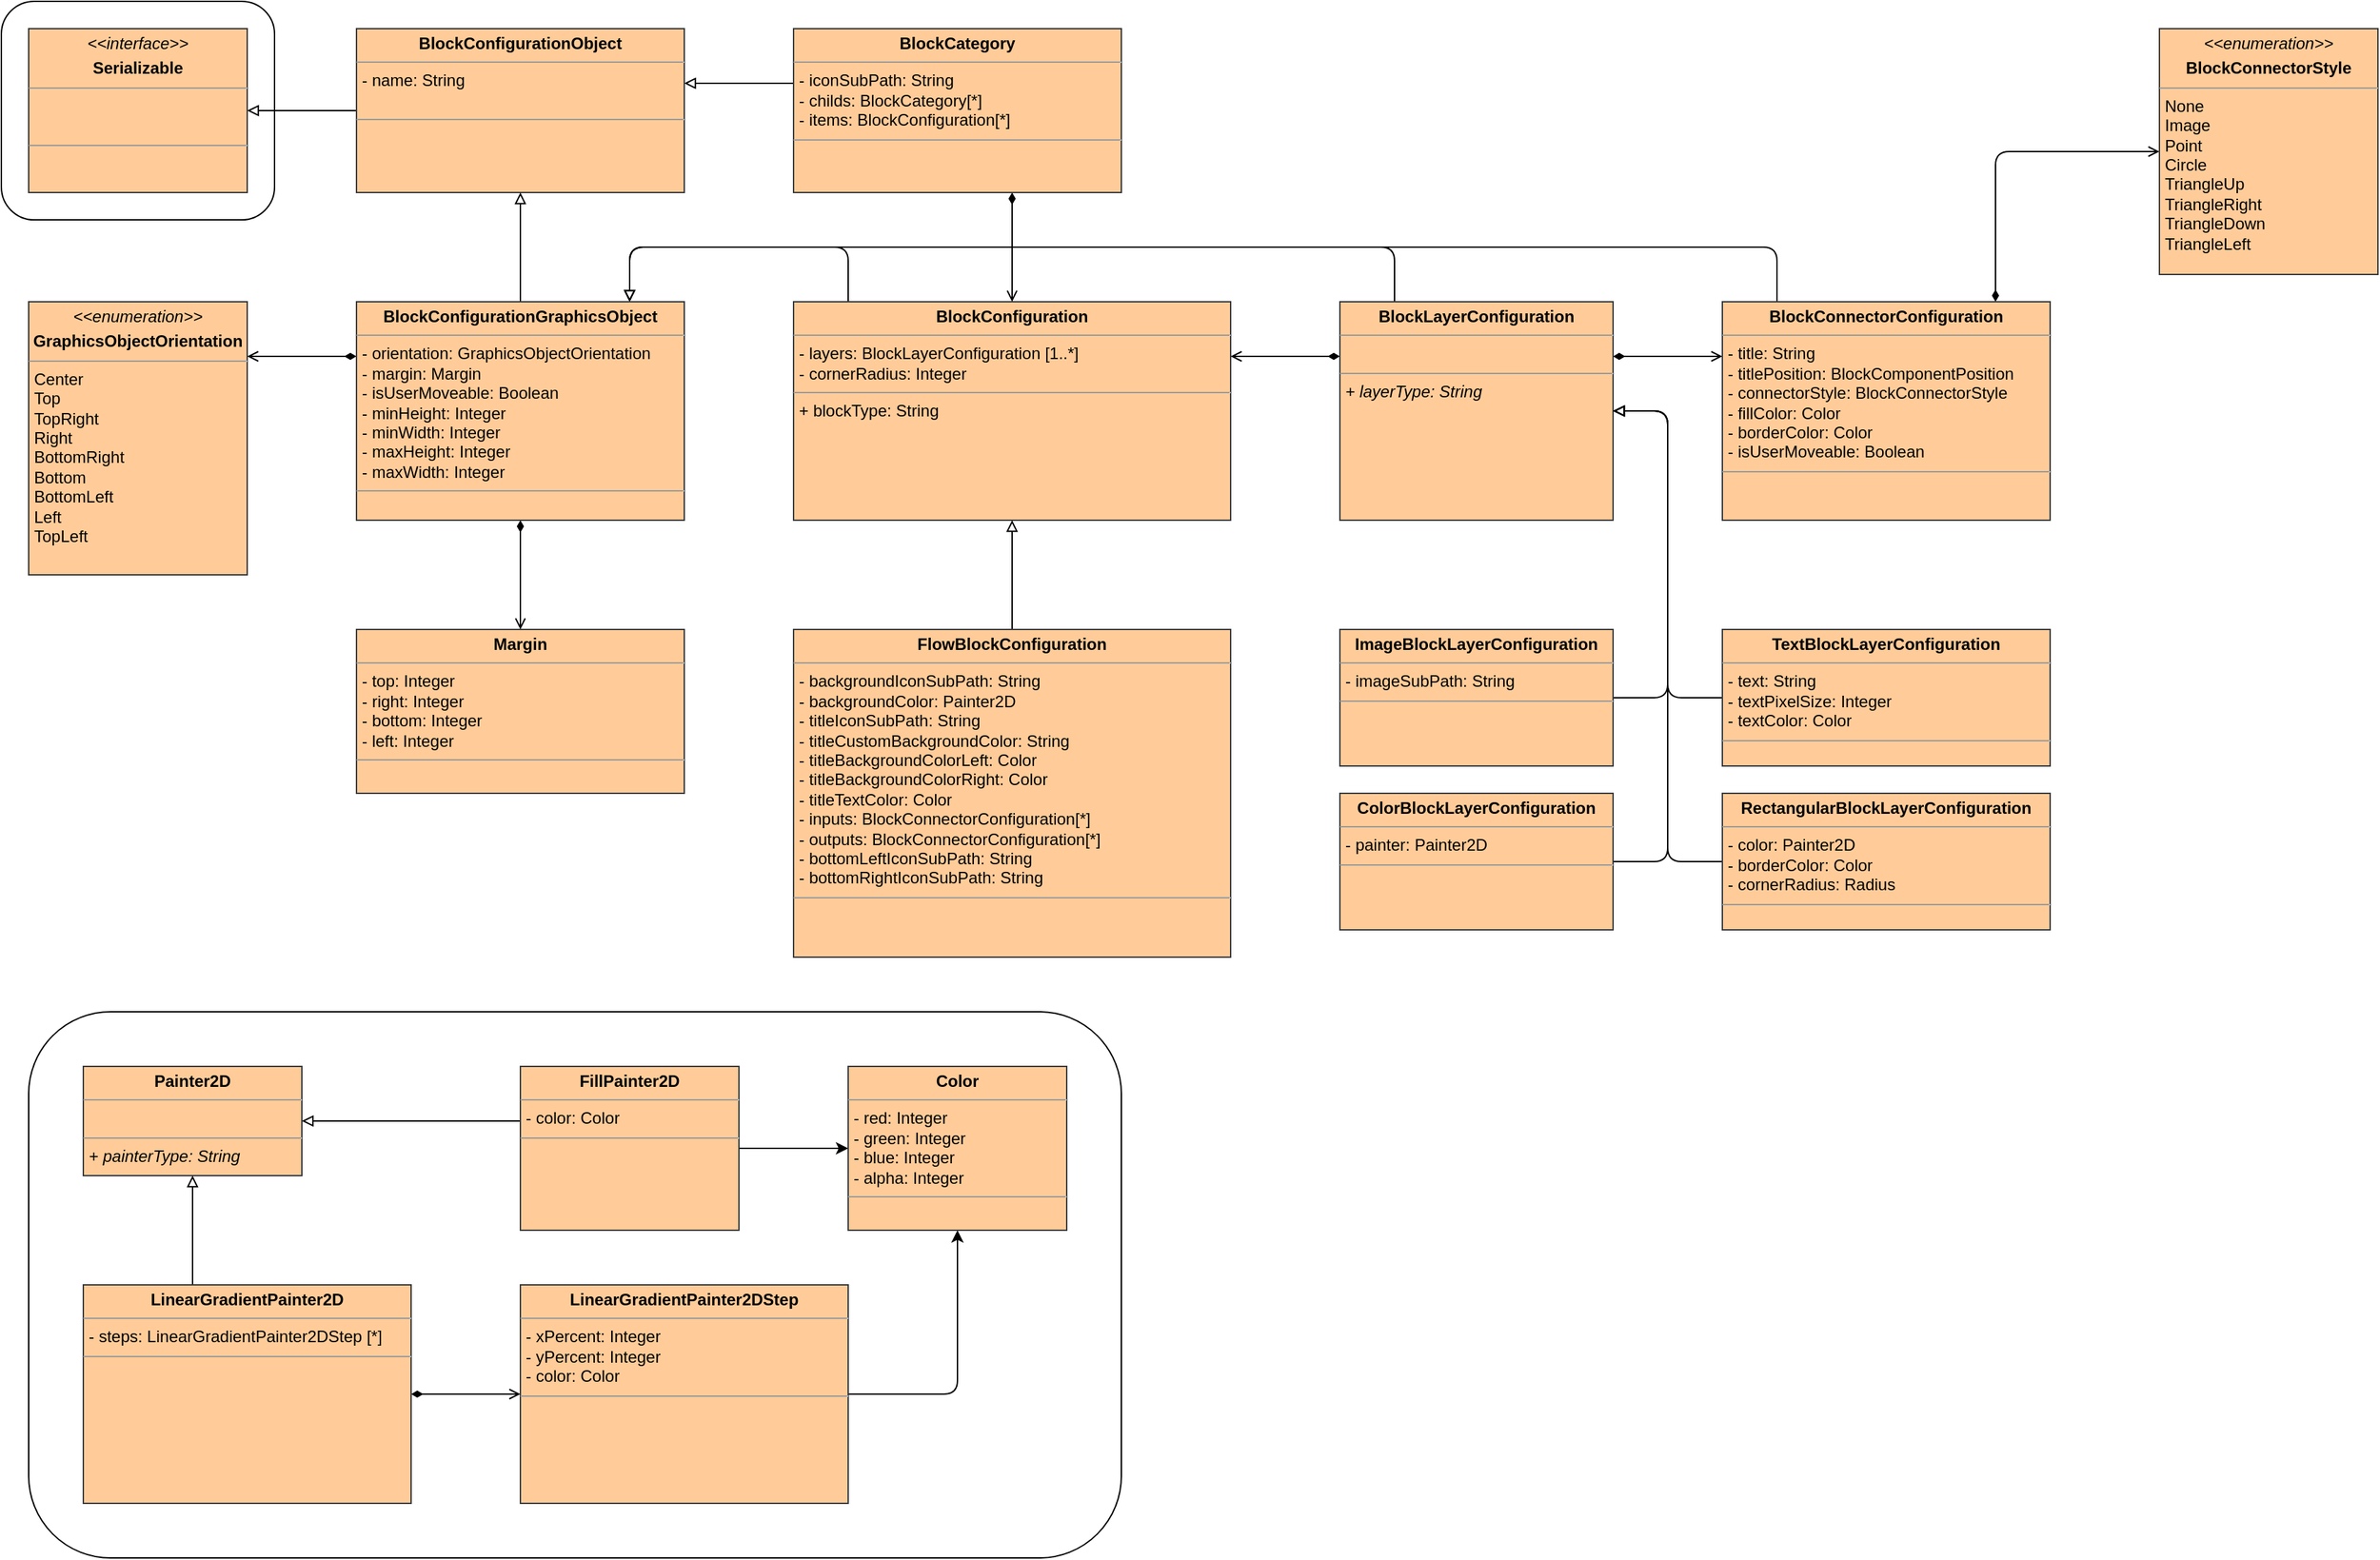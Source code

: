 <mxfile version="21.1.2" type="device">
  <diagram name="Page-1" id="bijCbvyjQg8kNUzDMzPC">
    <mxGraphModel dx="4592" dy="1188" grid="1" gridSize="10" guides="1" tooltips="1" connect="1" arrows="1" fold="1" page="1" pageScale="1" pageWidth="1654" pageHeight="1169" math="0" shadow="0">
      <root>
        <mxCell id="0" />
        <mxCell id="1" parent="0" />
        <mxCell id="ZP98TrWlsEKXRmw6uGA2-3" value="" style="rounded=1;whiteSpace=wrap;html=1;fillColor=none;" vertex="1" parent="1">
          <mxGeometry x="-1100" y="60" width="200" height="160" as="geometry" />
        </mxCell>
        <mxCell id="Usm42l7mpvRmvNhW53Z2-13" value="" style="rounded=1;whiteSpace=wrap;html=1;fillColor=none;" parent="1" vertex="1">
          <mxGeometry x="-1080" y="800" width="800" height="400" as="geometry" />
        </mxCell>
        <mxCell id="ePh9IVkR3JMS2fztgziI-18" style="edgeStyle=orthogonalEdgeStyle;rounded=1;orthogonalLoop=1;jettySize=auto;html=1;endArrow=block;endFill=0;" parent="1" source="Kr94CjTJ0kaK3zj6Oa0z-5" target="ePh9IVkR3JMS2fztgziI-14" edge="1">
          <mxGeometry relative="1" as="geometry">
            <Array as="points">
              <mxPoint x="-480" y="240" />
              <mxPoint x="-640" y="240" />
            </Array>
          </mxGeometry>
        </mxCell>
        <mxCell id="Kr94CjTJ0kaK3zj6Oa0z-5" value="&lt;p style=&quot;margin:0px;margin-top:4px;text-align:center;&quot;&gt;&lt;b&gt;BlockConfiguration&lt;/b&gt;&lt;/p&gt;&lt;hr size=&quot;1&quot;&gt;&lt;p style=&quot;margin:0px;margin-left:4px;&quot;&gt;&lt;span style=&quot;background-color: initial;&quot;&gt;- layers: BlockLayerConfiguration [1..*]&lt;/span&gt;&lt;br&gt;&lt;/p&gt;&lt;p style=&quot;border-color: var(--border-color); margin: 0px 0px 0px 4px;&quot;&gt;- cornerRadius: Integer&lt;/p&gt;&lt;hr size=&quot;1&quot;&gt;&lt;p style=&quot;margin:0px;margin-left:4px;&quot;&gt;+ blockType: String&lt;/p&gt;" style="verticalAlign=top;align=left;overflow=fill;fontSize=12;fontFamily=Helvetica;html=1;fillColor=#ffcc99;strokeColor=#36393d;" parent="1" vertex="1">
          <mxGeometry x="-520" y="280" width="320" height="160" as="geometry" />
        </mxCell>
        <mxCell id="Kr94CjTJ0kaK3zj6Oa0z-10" style="edgeStyle=orthogonalEdgeStyle;rounded=0;orthogonalLoop=1;jettySize=auto;html=1;endArrow=open;endFill=0;startArrow=diamondThin;startFill=1;" parent="1" source="Kr94CjTJ0kaK3zj6Oa0z-7" target="Kr94CjTJ0kaK3zj6Oa0z-5" edge="1">
          <mxGeometry relative="1" as="geometry">
            <Array as="points">
              <mxPoint x="-360" y="240" />
              <mxPoint x="-360" y="240" />
            </Array>
          </mxGeometry>
        </mxCell>
        <mxCell id="ePh9IVkR3JMS2fztgziI-19" style="edgeStyle=orthogonalEdgeStyle;rounded=0;orthogonalLoop=1;jettySize=auto;html=1;endArrow=block;endFill=0;" parent="1" source="Kr94CjTJ0kaK3zj6Oa0z-7" target="ePh9IVkR3JMS2fztgziI-13" edge="1">
          <mxGeometry relative="1" as="geometry">
            <Array as="points">
              <mxPoint x="-540" y="120" />
              <mxPoint x="-540" y="120" />
            </Array>
          </mxGeometry>
        </mxCell>
        <mxCell id="Kr94CjTJ0kaK3zj6Oa0z-7" value="&lt;p style=&quot;margin:0px;margin-top:4px;text-align:center;&quot;&gt;&lt;b&gt;BlockCategory&lt;/b&gt;&lt;/p&gt;&lt;hr size=&quot;1&quot;&gt;&lt;p style=&quot;margin:0px;margin-left:4px;&quot;&gt;&lt;span style=&quot;background-color: initial;&quot;&gt;- iconSubPath: String&lt;/span&gt;&lt;br&gt;&lt;/p&gt;&lt;p style=&quot;margin:0px;margin-left:4px;&quot;&gt;- childs: BlockCategory[*]&lt;/p&gt;&lt;p style=&quot;margin:0px;margin-left:4px;&quot;&gt;- items: BlockConfiguration[*]&lt;/p&gt;&lt;hr size=&quot;1&quot;&gt;&lt;p style=&quot;margin:0px;margin-left:4px;&quot;&gt;&lt;br&gt;&lt;/p&gt;" style="verticalAlign=top;align=left;overflow=fill;fontSize=12;fontFamily=Helvetica;html=1;fillColor=#ffcc99;strokeColor=#36393d;" parent="1" vertex="1">
          <mxGeometry x="-520" y="80" width="240" height="120" as="geometry" />
        </mxCell>
        <mxCell id="Kr94CjTJ0kaK3zj6Oa0z-15" style="edgeStyle=orthogonalEdgeStyle;rounded=1;orthogonalLoop=1;jettySize=auto;html=1;startArrow=none;startFill=0;endArrow=block;endFill=0;" parent="1" source="Kr94CjTJ0kaK3zj6Oa0z-13" target="Kr94CjTJ0kaK3zj6Oa0z-5" edge="1">
          <mxGeometry relative="1" as="geometry">
            <Array as="points">
              <mxPoint x="-390" y="420" />
              <mxPoint x="-390" y="420" />
            </Array>
          </mxGeometry>
        </mxCell>
        <mxCell id="Kr94CjTJ0kaK3zj6Oa0z-13" value="&lt;p style=&quot;margin:0px;margin-top:4px;text-align:center;&quot;&gt;&lt;b&gt;FlowBlockConfiguration&lt;/b&gt;&lt;/p&gt;&lt;hr size=&quot;1&quot;&gt;&lt;p style=&quot;margin:0px;margin-left:4px;&quot;&gt;- backgroundIconSubPath: String&lt;br&gt;&lt;/p&gt;&lt;p style=&quot;margin:0px;margin-left:4px;&quot;&gt;- backgroundColor: Painter2D&lt;/p&gt;&lt;p style=&quot;margin:0px;margin-left:4px;&quot;&gt;- titleIconSubPath: String&lt;/p&gt;&lt;p style=&quot;margin:0px;margin-left:4px;&quot;&gt;- titleCustomBackgroundColor: String&lt;/p&gt;&lt;p style=&quot;margin:0px;margin-left:4px;&quot;&gt;- titleBackgroundColorLeft: Color&lt;/p&gt;&lt;p style=&quot;margin:0px;margin-left:4px;&quot;&gt;- titleBackgroundColorRight: Color&lt;/p&gt;&lt;p style=&quot;margin:0px;margin-left:4px;&quot;&gt;- titleTextColor: Color&lt;/p&gt;&lt;p style=&quot;margin:0px;margin-left:4px;&quot;&gt;- inputs: BlockConnectorConfiguration[*]&lt;/p&gt;&lt;p style=&quot;margin:0px;margin-left:4px;&quot;&gt;- outputs: BlockConnectorConfiguration[*]&lt;/p&gt;&lt;p style=&quot;margin:0px;margin-left:4px;&quot;&gt;- bottomLeftIconSubPath: String&lt;/p&gt;&lt;p style=&quot;margin:0px;margin-left:4px;&quot;&gt;- bottomRightIconSubPath: String&lt;/p&gt;&lt;hr size=&quot;1&quot;&gt;&lt;p style=&quot;margin:0px;margin-left:4px;&quot;&gt;&lt;br&gt;&lt;/p&gt;" style="verticalAlign=top;align=left;overflow=fill;fontSize=12;fontFamily=Helvetica;html=1;fillColor=#ffcc99;strokeColor=#36393d;" parent="1" vertex="1">
          <mxGeometry x="-520" y="520" width="320" height="240" as="geometry" />
        </mxCell>
        <mxCell id="ePh9IVkR3JMS2fztgziI-2" style="edgeStyle=orthogonalEdgeStyle;rounded=1;orthogonalLoop=1;jettySize=auto;html=1;endArrow=open;endFill=0;startArrow=diamondThin;startFill=1;" parent="1" source="Kr94CjTJ0kaK3zj6Oa0z-17" target="7cLlQXhDg1beDr6o0wLe-5" edge="1">
          <mxGeometry relative="1" as="geometry">
            <Array as="points">
              <mxPoint x="360" y="170" />
            </Array>
          </mxGeometry>
        </mxCell>
        <mxCell id="Usm42l7mpvRmvNhW53Z2-2" style="edgeStyle=orthogonalEdgeStyle;rounded=1;orthogonalLoop=1;jettySize=auto;html=1;endArrow=block;endFill=0;" parent="1" source="Kr94CjTJ0kaK3zj6Oa0z-17" target="ePh9IVkR3JMS2fztgziI-14" edge="1">
          <mxGeometry relative="1" as="geometry">
            <Array as="points">
              <mxPoint x="200" y="240" />
              <mxPoint x="-640" y="240" />
            </Array>
          </mxGeometry>
        </mxCell>
        <mxCell id="Kr94CjTJ0kaK3zj6Oa0z-17" value="&lt;p style=&quot;margin:0px;margin-top:4px;text-align:center;&quot;&gt;&lt;b&gt;BlockConnectorConfiguration&lt;/b&gt;&lt;/p&gt;&lt;hr size=&quot;1&quot;&gt;&lt;p style=&quot;margin:0px;margin-left:4px;&quot;&gt;&lt;span style=&quot;background-color: initial;&quot;&gt;- title: String&lt;/span&gt;&lt;br&gt;&lt;/p&gt;&lt;p style=&quot;margin:0px;margin-left:4px;&quot;&gt;- titlePosition: BlockComponentPosition&lt;/p&gt;&lt;p style=&quot;margin:0px;margin-left:4px;&quot;&gt;&lt;span style=&quot;background-color: initial;&quot;&gt;- connectorStyle: BlockConnectorStyle&lt;/span&gt;&lt;/p&gt;&lt;p style=&quot;margin:0px;margin-left:4px;&quot;&gt;- fillColor: Color&lt;/p&gt;&lt;p style=&quot;margin:0px;margin-left:4px;&quot;&gt;- borderColor: Color&lt;/p&gt;&lt;p style=&quot;margin:0px;margin-left:4px;&quot;&gt;&lt;span style=&quot;background-color: initial;&quot;&gt;- isUserMoveable: Boolean&lt;/span&gt;&lt;/p&gt;&lt;hr size=&quot;1&quot;&gt;&lt;p style=&quot;margin:0px;margin-left:4px;&quot;&gt;&lt;br&gt;&lt;/p&gt;" style="verticalAlign=top;align=left;overflow=fill;fontSize=12;fontFamily=Helvetica;html=1;fillColor=#ffcc99;strokeColor=#36393d;" parent="1" vertex="1">
          <mxGeometry x="160" y="280" width="240" height="160" as="geometry" />
        </mxCell>
        <mxCell id="7cLlQXhDg1beDr6o0wLe-5" value="&lt;p style=&quot;margin:0px;margin-top:4px;text-align:center;&quot;&gt;&lt;span style=&quot;background-color: initial;&quot;&gt;&lt;i&gt;&amp;lt;&amp;lt;enumeration&amp;gt;&amp;gt;&lt;/i&gt;&lt;/span&gt;&lt;/p&gt;&lt;p style=&quot;margin:0px;margin-top:4px;text-align:center;&quot;&gt;&lt;b&gt;BlockConnectorStyle&lt;/b&gt;&lt;/p&gt;&lt;hr size=&quot;1&quot;&gt;&lt;p style=&quot;margin:0px;margin-left:4px;&quot;&gt;None&lt;/p&gt;&lt;p style=&quot;margin:0px;margin-left:4px;&quot;&gt;Image&lt;/p&gt;&lt;p style=&quot;margin:0px;margin-left:4px;&quot;&gt;Point&lt;/p&gt;&lt;p style=&quot;margin:0px;margin-left:4px;&quot;&gt;Circle&lt;/p&gt;&lt;p style=&quot;margin:0px;margin-left:4px;&quot;&gt;TriangleUp&lt;br&gt;&lt;/p&gt;&lt;p style=&quot;margin:0px;margin-left:4px;&quot;&gt;TriangleRight&lt;/p&gt;&lt;p style=&quot;margin:0px;margin-left:4px;&quot;&gt;TriangleDown&lt;br&gt;&lt;/p&gt;&lt;p style=&quot;margin:0px;margin-left:4px;&quot;&gt;TriangleLeft&lt;/p&gt;" style="verticalAlign=top;align=left;overflow=fill;fontSize=12;fontFamily=Helvetica;html=1;fillColor=#ffcc99;strokeColor=#36393d;" parent="1" vertex="1">
          <mxGeometry x="480" y="80" width="160" height="180" as="geometry" />
        </mxCell>
        <mxCell id="7cLlQXhDg1beDr6o0wLe-9" value="&lt;p style=&quot;margin:0px;margin-top:4px;text-align:center;&quot;&gt;&lt;span style=&quot;background-color: initial;&quot;&gt;&lt;i&gt;&amp;lt;&amp;lt;enumeration&amp;gt;&amp;gt;&lt;/i&gt;&lt;/span&gt;&lt;/p&gt;&lt;p style=&quot;margin:0px;margin-top:4px;text-align:center;&quot;&gt;&lt;b&gt;GraphicsObjectOrientation&lt;/b&gt;&lt;/p&gt;&lt;hr size=&quot;1&quot;&gt;&lt;p style=&quot;margin:0px;margin-left:4px;&quot;&gt;Center&lt;/p&gt;&lt;p style=&quot;margin:0px;margin-left:4px;&quot;&gt;Top&lt;br&gt;&lt;/p&gt;&lt;p style=&quot;margin:0px;margin-left:4px;&quot;&gt;TopRight&lt;/p&gt;&lt;p style=&quot;margin:0px;margin-left:4px;&quot;&gt;Right&lt;br&gt;&lt;/p&gt;&lt;p style=&quot;margin:0px;margin-left:4px;&quot;&gt;BottomRight&lt;/p&gt;&lt;p style=&quot;margin:0px;margin-left:4px;&quot;&gt;Bottom&lt;br&gt;&lt;/p&gt;&lt;p style=&quot;margin:0px;margin-left:4px;&quot;&gt;BottomLeft&lt;/p&gt;&lt;p style=&quot;margin:0px;margin-left:4px;&quot;&gt;Left&lt;/p&gt;&lt;p style=&quot;margin:0px;margin-left:4px;&quot;&gt;TopLeft&lt;/p&gt;" style="verticalAlign=top;align=left;overflow=fill;fontSize=12;fontFamily=Helvetica;html=1;fillColor=#ffcc99;strokeColor=#36393d;" parent="1" vertex="1">
          <mxGeometry x="-1080" y="280" width="160" height="200" as="geometry" />
        </mxCell>
        <mxCell id="rgvLoKWmhaszvUanCknA-4" style="edgeStyle=orthogonalEdgeStyle;rounded=1;orthogonalLoop=1;jettySize=auto;html=1;endArrow=open;endFill=0;startArrow=diamondThin;startFill=1;" parent="1" source="gfyZQH3p_-o6-unTjxzU-1" target="Kr94CjTJ0kaK3zj6Oa0z-5" edge="1">
          <mxGeometry relative="1" as="geometry">
            <Array as="points">
              <mxPoint x="-150" y="320" />
              <mxPoint x="-150" y="320" />
            </Array>
          </mxGeometry>
        </mxCell>
        <mxCell id="ePh9IVkR3JMS2fztgziI-12" style="edgeStyle=orthogonalEdgeStyle;rounded=0;orthogonalLoop=1;jettySize=auto;html=1;endArrow=open;endFill=0;startArrow=diamondThin;startFill=1;" parent="1" source="gfyZQH3p_-o6-unTjxzU-1" target="Kr94CjTJ0kaK3zj6Oa0z-17" edge="1">
          <mxGeometry relative="1" as="geometry">
            <Array as="points">
              <mxPoint x="120" y="320" />
              <mxPoint x="120" y="320" />
            </Array>
          </mxGeometry>
        </mxCell>
        <mxCell id="Usm42l7mpvRmvNhW53Z2-1" style="edgeStyle=orthogonalEdgeStyle;rounded=1;orthogonalLoop=1;jettySize=auto;html=1;endArrow=block;endFill=0;" parent="1" source="gfyZQH3p_-o6-unTjxzU-1" target="ePh9IVkR3JMS2fztgziI-14" edge="1">
          <mxGeometry relative="1" as="geometry">
            <Array as="points">
              <mxPoint x="-80" y="240" />
              <mxPoint x="-640" y="240" />
            </Array>
          </mxGeometry>
        </mxCell>
        <mxCell id="gfyZQH3p_-o6-unTjxzU-1" value="&lt;p style=&quot;margin:0px;margin-top:4px;text-align:center;&quot;&gt;&lt;b&gt;BlockLayerConfiguration&lt;/b&gt;&lt;/p&gt;&lt;hr size=&quot;1&quot;&gt;&lt;p style=&quot;margin:0px;margin-left:4px;&quot;&gt;&lt;br&gt;&lt;/p&gt;&lt;hr size=&quot;1&quot;&gt;&lt;p style=&quot;margin:0px;margin-left:4px;&quot;&gt;&lt;i style=&quot;border-color: var(--border-color);&quot;&gt;+ layerType: String&lt;/i&gt;&lt;br&gt;&lt;/p&gt;" style="verticalAlign=top;align=left;overflow=fill;fontSize=12;fontFamily=Helvetica;html=1;fillColor=#ffcc99;strokeColor=#36393d;" parent="1" vertex="1">
          <mxGeometry x="-120" y="280" width="200" height="160" as="geometry" />
        </mxCell>
        <mxCell id="ePh9IVkR3JMS2fztgziI-6" style="edgeStyle=orthogonalEdgeStyle;rounded=1;orthogonalLoop=1;jettySize=auto;html=1;endArrow=block;endFill=0;" parent="1" source="rgvLoKWmhaszvUanCknA-1" target="gfyZQH3p_-o6-unTjxzU-1" edge="1">
          <mxGeometry relative="1" as="geometry">
            <Array as="points">
              <mxPoint x="120" y="570" />
            </Array>
          </mxGeometry>
        </mxCell>
        <mxCell id="rgvLoKWmhaszvUanCknA-1" value="&lt;p style=&quot;margin:0px;margin-top:4px;text-align:center;&quot;&gt;&lt;b&gt;ImageBlockLayerConfiguration&lt;/b&gt;&lt;/p&gt;&lt;hr size=&quot;1&quot;&gt;&lt;p style=&quot;margin:0px;margin-left:4px;&quot;&gt;&lt;span style=&quot;background-color: initial;&quot;&gt;- imageSubPath: String&lt;/span&gt;&lt;/p&gt;&lt;hr size=&quot;1&quot;&gt;&lt;p style=&quot;margin:0px;margin-left:4px;&quot;&gt;&lt;br&gt;&lt;/p&gt;" style="verticalAlign=top;align=left;overflow=fill;fontSize=12;fontFamily=Helvetica;html=1;fillColor=#ffcc99;strokeColor=#36393d;" parent="1" vertex="1">
          <mxGeometry x="-120" y="520" width="200" height="100" as="geometry" />
        </mxCell>
        <mxCell id="ePh9IVkR3JMS2fztgziI-9" style="edgeStyle=orthogonalEdgeStyle;rounded=1;orthogonalLoop=1;jettySize=auto;html=1;endArrow=block;endFill=0;" parent="1" source="rgvLoKWmhaszvUanCknA-7" target="gfyZQH3p_-o6-unTjxzU-1" edge="1">
          <mxGeometry relative="1" as="geometry">
            <Array as="points">
              <mxPoint x="120" y="690" />
            </Array>
          </mxGeometry>
        </mxCell>
        <mxCell id="rgvLoKWmhaszvUanCknA-7" value="&lt;p style=&quot;margin:0px;margin-top:4px;text-align:center;&quot;&gt;&lt;b&gt;ColorBlockLayerConfiguration&lt;/b&gt;&lt;/p&gt;&lt;hr size=&quot;1&quot;&gt;&lt;p style=&quot;margin:0px;margin-left:4px;&quot;&gt;&lt;span style=&quot;background-color: initial;&quot;&gt;- painter: Painter2D&lt;/span&gt;&lt;/p&gt;&lt;hr size=&quot;1&quot;&gt;&lt;p style=&quot;margin:0px;margin-left:4px;&quot;&gt;&lt;br&gt;&lt;/p&gt;" style="verticalAlign=top;align=left;overflow=fill;fontSize=12;fontFamily=Helvetica;html=1;fillColor=#ffcc99;strokeColor=#36393d;" parent="1" vertex="1">
          <mxGeometry x="-120" y="640" width="200" height="100" as="geometry" />
        </mxCell>
        <mxCell id="ePh9IVkR3JMS2fztgziI-7" style="edgeStyle=orthogonalEdgeStyle;rounded=1;orthogonalLoop=1;jettySize=auto;html=1;endArrow=block;endFill=0;" parent="1" source="rgvLoKWmhaszvUanCknA-8" target="gfyZQH3p_-o6-unTjxzU-1" edge="1">
          <mxGeometry relative="1" as="geometry">
            <Array as="points">
              <mxPoint x="120" y="570" />
            </Array>
          </mxGeometry>
        </mxCell>
        <mxCell id="rgvLoKWmhaszvUanCknA-8" value="&lt;p style=&quot;margin:0px;margin-top:4px;text-align:center;&quot;&gt;&lt;b&gt;TextBlockLayerConfiguration&lt;/b&gt;&lt;/p&gt;&lt;hr size=&quot;1&quot;&gt;&lt;p style=&quot;margin:0px;margin-left:4px;&quot;&gt;&lt;span style=&quot;background-color: initial;&quot;&gt;- text: String&lt;/span&gt;&lt;br&gt;&lt;/p&gt;&lt;p style=&quot;margin:0px;margin-left:4px;&quot;&gt;- textPixelSize: Integer&lt;/p&gt;&lt;p style=&quot;margin:0px;margin-left:4px;&quot;&gt;- textColor: Color&lt;br&gt;&lt;/p&gt;&lt;hr size=&quot;1&quot;&gt;&lt;p style=&quot;margin:0px;margin-left:4px;&quot;&gt;&lt;br&gt;&lt;/p&gt;" style="verticalAlign=top;align=left;overflow=fill;fontSize=12;fontFamily=Helvetica;html=1;fillColor=#ffcc99;strokeColor=#36393d;" parent="1" vertex="1">
          <mxGeometry x="160" y="520" width="240" height="100" as="geometry" />
        </mxCell>
        <mxCell id="ePh9IVkR3JMS2fztgziI-8" style="edgeStyle=orthogonalEdgeStyle;rounded=1;orthogonalLoop=1;jettySize=auto;html=1;endArrow=block;endFill=0;" parent="1" source="rgvLoKWmhaszvUanCknA-14" target="gfyZQH3p_-o6-unTjxzU-1" edge="1">
          <mxGeometry relative="1" as="geometry">
            <Array as="points">
              <mxPoint x="120" y="690" />
            </Array>
          </mxGeometry>
        </mxCell>
        <mxCell id="rgvLoKWmhaszvUanCknA-14" value="&lt;p style=&quot;margin:0px;margin-top:4px;text-align:center;&quot;&gt;&lt;b&gt;RectangularBlockLayerConfiguration&lt;/b&gt;&lt;/p&gt;&lt;hr size=&quot;1&quot;&gt;&lt;p style=&quot;margin:0px;margin-left:4px;&quot;&gt;&lt;span style=&quot;background-color: initial;&quot;&gt;- color: Painter2D&lt;/span&gt;&lt;br&gt;&lt;/p&gt;&lt;p style=&quot;margin:0px;margin-left:4px;&quot;&gt;&lt;span style=&quot;background-color: initial;&quot;&gt;- borderColor: Color&lt;/span&gt;&lt;/p&gt;&lt;p style=&quot;margin:0px;margin-left:4px;&quot;&gt;&lt;span style=&quot;background-color: initial;&quot;&gt;- cornerRadius: Radius&lt;/span&gt;&lt;/p&gt;&lt;hr size=&quot;1&quot;&gt;&lt;p style=&quot;margin:0px;margin-left:4px;&quot;&gt;&lt;br&gt;&lt;/p&gt;" style="verticalAlign=top;align=left;overflow=fill;fontSize=12;fontFamily=Helvetica;html=1;fillColor=#ffcc99;strokeColor=#36393d;" parent="1" vertex="1">
          <mxGeometry x="160" y="640" width="240" height="100" as="geometry" />
        </mxCell>
        <mxCell id="ZP98TrWlsEKXRmw6uGA2-2" style="edgeStyle=orthogonalEdgeStyle;rounded=0;orthogonalLoop=1;jettySize=auto;html=1;endArrow=block;endFill=0;" edge="1" parent="1" source="ePh9IVkR3JMS2fztgziI-13" target="ZP98TrWlsEKXRmw6uGA2-1">
          <mxGeometry relative="1" as="geometry" />
        </mxCell>
        <mxCell id="ePh9IVkR3JMS2fztgziI-13" value="&lt;p style=&quot;margin:0px;margin-top:4px;text-align:center;&quot;&gt;&lt;b&gt;BlockConfigurationObject&lt;/b&gt;&lt;/p&gt;&lt;hr size=&quot;1&quot;&gt;&lt;p style=&quot;margin:0px;margin-left:4px;&quot;&gt;- name: String&lt;br&gt;&lt;/p&gt;&lt;p style=&quot;margin:0px;margin-left:4px;&quot;&gt;&lt;br&gt;&lt;/p&gt;&lt;hr size=&quot;1&quot;&gt;&lt;p style=&quot;margin:0px;margin-left:4px;&quot;&gt;&lt;br&gt;&lt;/p&gt;" style="verticalAlign=top;align=left;overflow=fill;fontSize=12;fontFamily=Helvetica;html=1;fillColor=#ffcc99;strokeColor=#36393d;" parent="1" vertex="1">
          <mxGeometry x="-840" y="80" width="240" height="120" as="geometry" />
        </mxCell>
        <mxCell id="ePh9IVkR3JMS2fztgziI-16" style="edgeStyle=orthogonalEdgeStyle;rounded=0;orthogonalLoop=1;jettySize=auto;html=1;endArrow=block;endFill=0;" parent="1" source="ePh9IVkR3JMS2fztgziI-14" target="ePh9IVkR3JMS2fztgziI-13" edge="1">
          <mxGeometry relative="1" as="geometry" />
        </mxCell>
        <mxCell id="ePh9IVkR3JMS2fztgziI-17" style="edgeStyle=orthogonalEdgeStyle;rounded=0;orthogonalLoop=1;jettySize=auto;html=1;endArrow=open;endFill=0;startArrow=diamondThin;startFill=1;" parent="1" source="ePh9IVkR3JMS2fztgziI-14" target="ePh9IVkR3JMS2fztgziI-15" edge="1">
          <mxGeometry relative="1" as="geometry" />
        </mxCell>
        <mxCell id="Usm42l7mpvRmvNhW53Z2-3" style="edgeStyle=orthogonalEdgeStyle;rounded=0;orthogonalLoop=1;jettySize=auto;html=1;endArrow=open;endFill=0;startArrow=diamondThin;startFill=1;" parent="1" source="ePh9IVkR3JMS2fztgziI-14" target="7cLlQXhDg1beDr6o0wLe-9" edge="1">
          <mxGeometry relative="1" as="geometry">
            <Array as="points">
              <mxPoint x="-880" y="320" />
              <mxPoint x="-880" y="320" />
            </Array>
          </mxGeometry>
        </mxCell>
        <mxCell id="ePh9IVkR3JMS2fztgziI-14" value="&lt;p style=&quot;margin:0px;margin-top:4px;text-align:center;&quot;&gt;&lt;b&gt;BlockConfigurationGraphicsObject&lt;/b&gt;&lt;/p&gt;&lt;hr size=&quot;1&quot;&gt;&lt;p style=&quot;margin:0px;margin-left:4px;&quot;&gt;- orientation: GraphicsObjectOrientation&lt;br&gt;&lt;/p&gt;&lt;p style=&quot;margin:0px;margin-left:4px;&quot;&gt;- margin: Margin&lt;/p&gt;&lt;p style=&quot;margin:0px;margin-left:4px;&quot;&gt;- isUserMoveable: Boolean&lt;/p&gt;&lt;p style=&quot;border-color: var(--border-color); margin: 0px 0px 0px 4px;&quot;&gt;- minHeight: Integer&lt;br style=&quot;border-color: var(--border-color);&quot;&gt;&lt;/p&gt;&lt;p style=&quot;border-color: var(--border-color); margin: 0px 0px 0px 4px;&quot;&gt;- minWidth: Integer&lt;br style=&quot;border-color: var(--border-color);&quot;&gt;&lt;/p&gt;&lt;p style=&quot;border-color: var(--border-color); margin: 0px 0px 0px 4px;&quot;&gt;- maxHeight: Integer&lt;/p&gt;&lt;p style=&quot;border-color: var(--border-color); margin: 0px 0px 0px 4px;&quot;&gt;- maxWidth: Integer&lt;/p&gt;&lt;hr size=&quot;1&quot;&gt;&lt;p style=&quot;margin:0px;margin-left:4px;&quot;&gt;&lt;br&gt;&lt;/p&gt;" style="verticalAlign=top;align=left;overflow=fill;fontSize=12;fontFamily=Helvetica;html=1;fillColor=#ffcc99;strokeColor=#36393d;" parent="1" vertex="1">
          <mxGeometry x="-840" y="280" width="240" height="160" as="geometry" />
        </mxCell>
        <mxCell id="ePh9IVkR3JMS2fztgziI-15" value="&lt;p style=&quot;margin:0px;margin-top:4px;text-align:center;&quot;&gt;&lt;b&gt;Margin&lt;/b&gt;&lt;/p&gt;&lt;hr size=&quot;1&quot;&gt;&lt;p style=&quot;margin:0px;margin-left:4px;&quot;&gt;- top: Integer&lt;br&gt;&lt;/p&gt;&lt;p style=&quot;margin:0px;margin-left:4px;&quot;&gt;- right: Integer&lt;/p&gt;&lt;p style=&quot;margin:0px;margin-left:4px;&quot;&gt;- bottom: Integer&lt;/p&gt;&lt;p style=&quot;margin:0px;margin-left:4px;&quot;&gt;- left: Integer&lt;/p&gt;&lt;hr size=&quot;1&quot;&gt;&lt;p style=&quot;margin:0px;margin-left:4px;&quot;&gt;&lt;br&gt;&lt;/p&gt;" style="verticalAlign=top;align=left;overflow=fill;fontSize=12;fontFamily=Helvetica;html=1;fillColor=#ffcc99;strokeColor=#36393d;" parent="1" vertex="1">
          <mxGeometry x="-840" y="520" width="240" height="120" as="geometry" />
        </mxCell>
        <mxCell id="Usm42l7mpvRmvNhW53Z2-6" value="&lt;p style=&quot;margin:0px;margin-top:4px;text-align:center;&quot;&gt;&lt;b&gt;Painter2D&lt;/b&gt;&lt;/p&gt;&lt;hr size=&quot;1&quot;&gt;&lt;p style=&quot;margin:0px;margin-left:4px;&quot;&gt;&lt;br&gt;&lt;/p&gt;&lt;hr size=&quot;1&quot;&gt;&lt;p style=&quot;margin:0px;margin-left:4px;&quot;&gt;&lt;i&gt;+ painterType: String&lt;/i&gt;&lt;/p&gt;" style="verticalAlign=top;align=left;overflow=fill;fontSize=12;fontFamily=Helvetica;html=1;fillColor=#ffcc99;strokeColor=#36393d;" parent="1" vertex="1">
          <mxGeometry x="-1040" y="840" width="160" height="80" as="geometry" />
        </mxCell>
        <mxCell id="Usm42l7mpvRmvNhW53Z2-10" style="edgeStyle=orthogonalEdgeStyle;rounded=0;orthogonalLoop=1;jettySize=auto;html=1;endArrow=block;endFill=0;" parent="1" source="Usm42l7mpvRmvNhW53Z2-7" target="Usm42l7mpvRmvNhW53Z2-6" edge="1">
          <mxGeometry relative="1" as="geometry">
            <Array as="points">
              <mxPoint x="-840" y="880" />
              <mxPoint x="-840" y="880" />
            </Array>
          </mxGeometry>
        </mxCell>
        <mxCell id="Usm42l7mpvRmvNhW53Z2-15" style="edgeStyle=orthogonalEdgeStyle;rounded=0;orthogonalLoop=1;jettySize=auto;html=1;" parent="1" source="Usm42l7mpvRmvNhW53Z2-7" target="Usm42l7mpvRmvNhW53Z2-14" edge="1">
          <mxGeometry relative="1" as="geometry" />
        </mxCell>
        <mxCell id="Usm42l7mpvRmvNhW53Z2-7" value="&lt;p style=&quot;margin:0px;margin-top:4px;text-align:center;&quot;&gt;&lt;b&gt;FillPainter2D&lt;/b&gt;&lt;/p&gt;&lt;hr size=&quot;1&quot;&gt;&lt;p style=&quot;margin:0px;margin-left:4px;&quot;&gt;- color: Color&lt;/p&gt;&lt;hr size=&quot;1&quot;&gt;&lt;p style=&quot;margin:0px;margin-left:4px;&quot;&gt;&lt;br&gt;&lt;/p&gt;" style="verticalAlign=top;align=left;overflow=fill;fontSize=12;fontFamily=Helvetica;html=1;fillColor=#ffcc99;strokeColor=#36393d;" parent="1" vertex="1">
          <mxGeometry x="-720" y="840" width="160" height="120" as="geometry" />
        </mxCell>
        <mxCell id="Usm42l7mpvRmvNhW53Z2-11" style="edgeStyle=orthogonalEdgeStyle;rounded=0;orthogonalLoop=1;jettySize=auto;html=1;endArrow=block;endFill=0;" parent="1" source="Usm42l7mpvRmvNhW53Z2-8" target="Usm42l7mpvRmvNhW53Z2-6" edge="1">
          <mxGeometry relative="1" as="geometry">
            <Array as="points">
              <mxPoint x="-960" y="980" />
              <mxPoint x="-960" y="980" />
            </Array>
          </mxGeometry>
        </mxCell>
        <mxCell id="Usm42l7mpvRmvNhW53Z2-12" style="edgeStyle=orthogonalEdgeStyle;rounded=0;orthogonalLoop=1;jettySize=auto;html=1;endArrow=open;endFill=0;startArrow=diamondThin;startFill=1;" parent="1" source="Usm42l7mpvRmvNhW53Z2-8" target="Usm42l7mpvRmvNhW53Z2-9" edge="1">
          <mxGeometry relative="1" as="geometry">
            <Array as="points">
              <mxPoint x="-840" y="1040" />
              <mxPoint x="-840" y="1040" />
            </Array>
          </mxGeometry>
        </mxCell>
        <mxCell id="Usm42l7mpvRmvNhW53Z2-8" value="&lt;p style=&quot;margin:0px;margin-top:4px;text-align:center;&quot;&gt;&lt;b&gt;LinearGradientPainter2D&lt;/b&gt;&lt;/p&gt;&lt;hr size=&quot;1&quot;&gt;&lt;p style=&quot;margin:0px;margin-left:4px;&quot;&gt;- steps: LinearGradientPainter2DStep [*]&lt;/p&gt;&lt;hr size=&quot;1&quot;&gt;&lt;p style=&quot;margin:0px;margin-left:4px;&quot;&gt;&lt;br&gt;&lt;/p&gt;" style="verticalAlign=top;align=left;overflow=fill;fontSize=12;fontFamily=Helvetica;html=1;fillColor=#ffcc99;strokeColor=#36393d;" parent="1" vertex="1">
          <mxGeometry x="-1040" y="1000" width="240" height="160" as="geometry" />
        </mxCell>
        <mxCell id="Usm42l7mpvRmvNhW53Z2-16" style="edgeStyle=orthogonalEdgeStyle;rounded=1;orthogonalLoop=1;jettySize=auto;html=1;" parent="1" source="Usm42l7mpvRmvNhW53Z2-9" target="Usm42l7mpvRmvNhW53Z2-14" edge="1">
          <mxGeometry relative="1" as="geometry">
            <Array as="points">
              <mxPoint x="-400" y="1080" />
            </Array>
          </mxGeometry>
        </mxCell>
        <mxCell id="Usm42l7mpvRmvNhW53Z2-9" value="&lt;p style=&quot;margin:0px;margin-top:4px;text-align:center;&quot;&gt;&lt;b&gt;LinearGradientPainter2DStep&lt;/b&gt;&lt;/p&gt;&lt;hr size=&quot;1&quot;&gt;&lt;p style=&quot;margin:0px;margin-left:4px;&quot;&gt;- xPercent: Integer&lt;/p&gt;&lt;p style=&quot;margin:0px;margin-left:4px;&quot;&gt;- yPercent: Integer&lt;/p&gt;&lt;p style=&quot;margin:0px;margin-left:4px;&quot;&gt;- color: Color&lt;/p&gt;&lt;hr size=&quot;1&quot;&gt;&lt;p style=&quot;margin:0px;margin-left:4px;&quot;&gt;&lt;br&gt;&lt;/p&gt;" style="verticalAlign=top;align=left;overflow=fill;fontSize=12;fontFamily=Helvetica;html=1;fillColor=#ffcc99;strokeColor=#36393d;" parent="1" vertex="1">
          <mxGeometry x="-720" y="1000" width="240" height="160" as="geometry" />
        </mxCell>
        <mxCell id="Usm42l7mpvRmvNhW53Z2-14" value="&lt;p style=&quot;margin:0px;margin-top:4px;text-align:center;&quot;&gt;&lt;b&gt;Color&lt;/b&gt;&lt;/p&gt;&lt;hr size=&quot;1&quot;&gt;&lt;p style=&quot;margin:0px;margin-left:4px;&quot;&gt;- red: Integer&lt;/p&gt;&lt;p style=&quot;margin:0px;margin-left:4px;&quot;&gt;- green: Integer&lt;/p&gt;&lt;p style=&quot;margin:0px;margin-left:4px;&quot;&gt;- blue: Integer&lt;/p&gt;&lt;p style=&quot;margin:0px;margin-left:4px;&quot;&gt;- alpha: Integer&lt;/p&gt;&lt;hr size=&quot;1&quot;&gt;&lt;p style=&quot;margin:0px;margin-left:4px;&quot;&gt;&lt;br&gt;&lt;/p&gt;" style="verticalAlign=top;align=left;overflow=fill;fontSize=12;fontFamily=Helvetica;html=1;fillColor=#ffcc99;strokeColor=#36393d;" parent="1" vertex="1">
          <mxGeometry x="-480" y="840" width="160" height="120" as="geometry" />
        </mxCell>
        <mxCell id="ZP98TrWlsEKXRmw6uGA2-1" value="&lt;p style=&quot;margin:0px;margin-top:4px;text-align:center;&quot;&gt;&lt;i&gt;&amp;lt;&amp;lt;interface&amp;gt;&amp;gt;&lt;/i&gt;&lt;/p&gt;&lt;p style=&quot;margin:0px;margin-top:4px;text-align:center;&quot;&gt;&lt;b&gt;Serializable&lt;/b&gt;&lt;/p&gt;&lt;hr size=&quot;1&quot;&gt;&lt;p style=&quot;margin:0px;margin-left:4px;&quot;&gt;&lt;br&gt;&lt;/p&gt;&lt;p style=&quot;margin:0px;margin-left:4px;&quot;&gt;&lt;br&gt;&lt;/p&gt;&lt;hr size=&quot;1&quot;&gt;&lt;p style=&quot;margin:0px;margin-left:4px;&quot;&gt;&lt;br&gt;&lt;/p&gt;" style="verticalAlign=top;align=left;overflow=fill;fontSize=12;fontFamily=Helvetica;html=1;fillColor=#ffcc99;strokeColor=#36393d;" vertex="1" parent="1">
          <mxGeometry x="-1080" y="80" width="160" height="120" as="geometry" />
        </mxCell>
      </root>
    </mxGraphModel>
  </diagram>
</mxfile>
